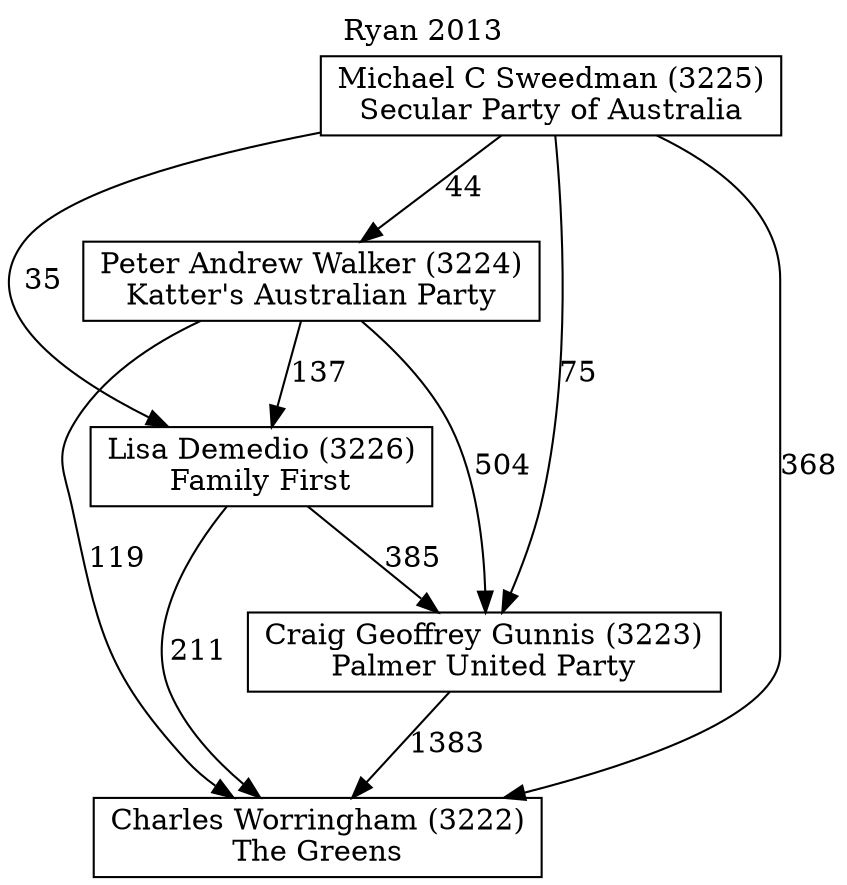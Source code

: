 // House preference flow
digraph "Charles Worringham (3222)_Ryan_2013" {
	graph [label="Ryan 2013" labelloc=t mclimit=10]
	node [shape=box]
	"Charles Worringham (3222)" [label="Charles Worringham (3222)
The Greens"]
	"Craig Geoffrey Gunnis (3223)" [label="Craig Geoffrey Gunnis (3223)
Palmer United Party"]
	"Lisa Demedio (3226)" [label="Lisa Demedio (3226)
Family First"]
	"Peter Andrew Walker (3224)" [label="Peter Andrew Walker (3224)
Katter's Australian Party"]
	"Michael C Sweedman (3225)" [label="Michael C Sweedman (3225)
Secular Party of Australia"]
	"Charles Worringham (3222)" [label="Charles Worringham (3222)
The Greens"]
	"Lisa Demedio (3226)" [label="Lisa Demedio (3226)
Family First"]
	"Peter Andrew Walker (3224)" [label="Peter Andrew Walker (3224)
Katter's Australian Party"]
	"Michael C Sweedman (3225)" [label="Michael C Sweedman (3225)
Secular Party of Australia"]
	"Charles Worringham (3222)" [label="Charles Worringham (3222)
The Greens"]
	"Peter Andrew Walker (3224)" [label="Peter Andrew Walker (3224)
Katter's Australian Party"]
	"Michael C Sweedman (3225)" [label="Michael C Sweedman (3225)
Secular Party of Australia"]
	"Charles Worringham (3222)" [label="Charles Worringham (3222)
The Greens"]
	"Michael C Sweedman (3225)" [label="Michael C Sweedman (3225)
Secular Party of Australia"]
	"Michael C Sweedman (3225)" [label="Michael C Sweedman (3225)
Secular Party of Australia"]
	"Peter Andrew Walker (3224)" [label="Peter Andrew Walker (3224)
Katter's Australian Party"]
	"Michael C Sweedman (3225)" [label="Michael C Sweedman (3225)
Secular Party of Australia"]
	"Michael C Sweedman (3225)" [label="Michael C Sweedman (3225)
Secular Party of Australia"]
	"Lisa Demedio (3226)" [label="Lisa Demedio (3226)
Family First"]
	"Peter Andrew Walker (3224)" [label="Peter Andrew Walker (3224)
Katter's Australian Party"]
	"Michael C Sweedman (3225)" [label="Michael C Sweedman (3225)
Secular Party of Australia"]
	"Lisa Demedio (3226)" [label="Lisa Demedio (3226)
Family First"]
	"Michael C Sweedman (3225)" [label="Michael C Sweedman (3225)
Secular Party of Australia"]
	"Michael C Sweedman (3225)" [label="Michael C Sweedman (3225)
Secular Party of Australia"]
	"Peter Andrew Walker (3224)" [label="Peter Andrew Walker (3224)
Katter's Australian Party"]
	"Michael C Sweedman (3225)" [label="Michael C Sweedman (3225)
Secular Party of Australia"]
	"Michael C Sweedman (3225)" [label="Michael C Sweedman (3225)
Secular Party of Australia"]
	"Craig Geoffrey Gunnis (3223)" [label="Craig Geoffrey Gunnis (3223)
Palmer United Party"]
	"Lisa Demedio (3226)" [label="Lisa Demedio (3226)
Family First"]
	"Peter Andrew Walker (3224)" [label="Peter Andrew Walker (3224)
Katter's Australian Party"]
	"Michael C Sweedman (3225)" [label="Michael C Sweedman (3225)
Secular Party of Australia"]
	"Craig Geoffrey Gunnis (3223)" [label="Craig Geoffrey Gunnis (3223)
Palmer United Party"]
	"Peter Andrew Walker (3224)" [label="Peter Andrew Walker (3224)
Katter's Australian Party"]
	"Michael C Sweedman (3225)" [label="Michael C Sweedman (3225)
Secular Party of Australia"]
	"Craig Geoffrey Gunnis (3223)" [label="Craig Geoffrey Gunnis (3223)
Palmer United Party"]
	"Michael C Sweedman (3225)" [label="Michael C Sweedman (3225)
Secular Party of Australia"]
	"Michael C Sweedman (3225)" [label="Michael C Sweedman (3225)
Secular Party of Australia"]
	"Peter Andrew Walker (3224)" [label="Peter Andrew Walker (3224)
Katter's Australian Party"]
	"Michael C Sweedman (3225)" [label="Michael C Sweedman (3225)
Secular Party of Australia"]
	"Michael C Sweedman (3225)" [label="Michael C Sweedman (3225)
Secular Party of Australia"]
	"Lisa Demedio (3226)" [label="Lisa Demedio (3226)
Family First"]
	"Peter Andrew Walker (3224)" [label="Peter Andrew Walker (3224)
Katter's Australian Party"]
	"Michael C Sweedman (3225)" [label="Michael C Sweedman (3225)
Secular Party of Australia"]
	"Lisa Demedio (3226)" [label="Lisa Demedio (3226)
Family First"]
	"Michael C Sweedman (3225)" [label="Michael C Sweedman (3225)
Secular Party of Australia"]
	"Michael C Sweedman (3225)" [label="Michael C Sweedman (3225)
Secular Party of Australia"]
	"Peter Andrew Walker (3224)" [label="Peter Andrew Walker (3224)
Katter's Australian Party"]
	"Michael C Sweedman (3225)" [label="Michael C Sweedman (3225)
Secular Party of Australia"]
	"Michael C Sweedman (3225)" [label="Michael C Sweedman (3225)
Secular Party of Australia"]
	"Craig Geoffrey Gunnis (3223)" -> "Charles Worringham (3222)" [label=1383]
	"Lisa Demedio (3226)" -> "Craig Geoffrey Gunnis (3223)" [label=385]
	"Peter Andrew Walker (3224)" -> "Lisa Demedio (3226)" [label=137]
	"Michael C Sweedman (3225)" -> "Peter Andrew Walker (3224)" [label=44]
	"Lisa Demedio (3226)" -> "Charles Worringham (3222)" [label=211]
	"Peter Andrew Walker (3224)" -> "Charles Worringham (3222)" [label=119]
	"Michael C Sweedman (3225)" -> "Charles Worringham (3222)" [label=368]
	"Michael C Sweedman (3225)" -> "Lisa Demedio (3226)" [label=35]
	"Peter Andrew Walker (3224)" -> "Craig Geoffrey Gunnis (3223)" [label=504]
	"Michael C Sweedman (3225)" -> "Craig Geoffrey Gunnis (3223)" [label=75]
}
